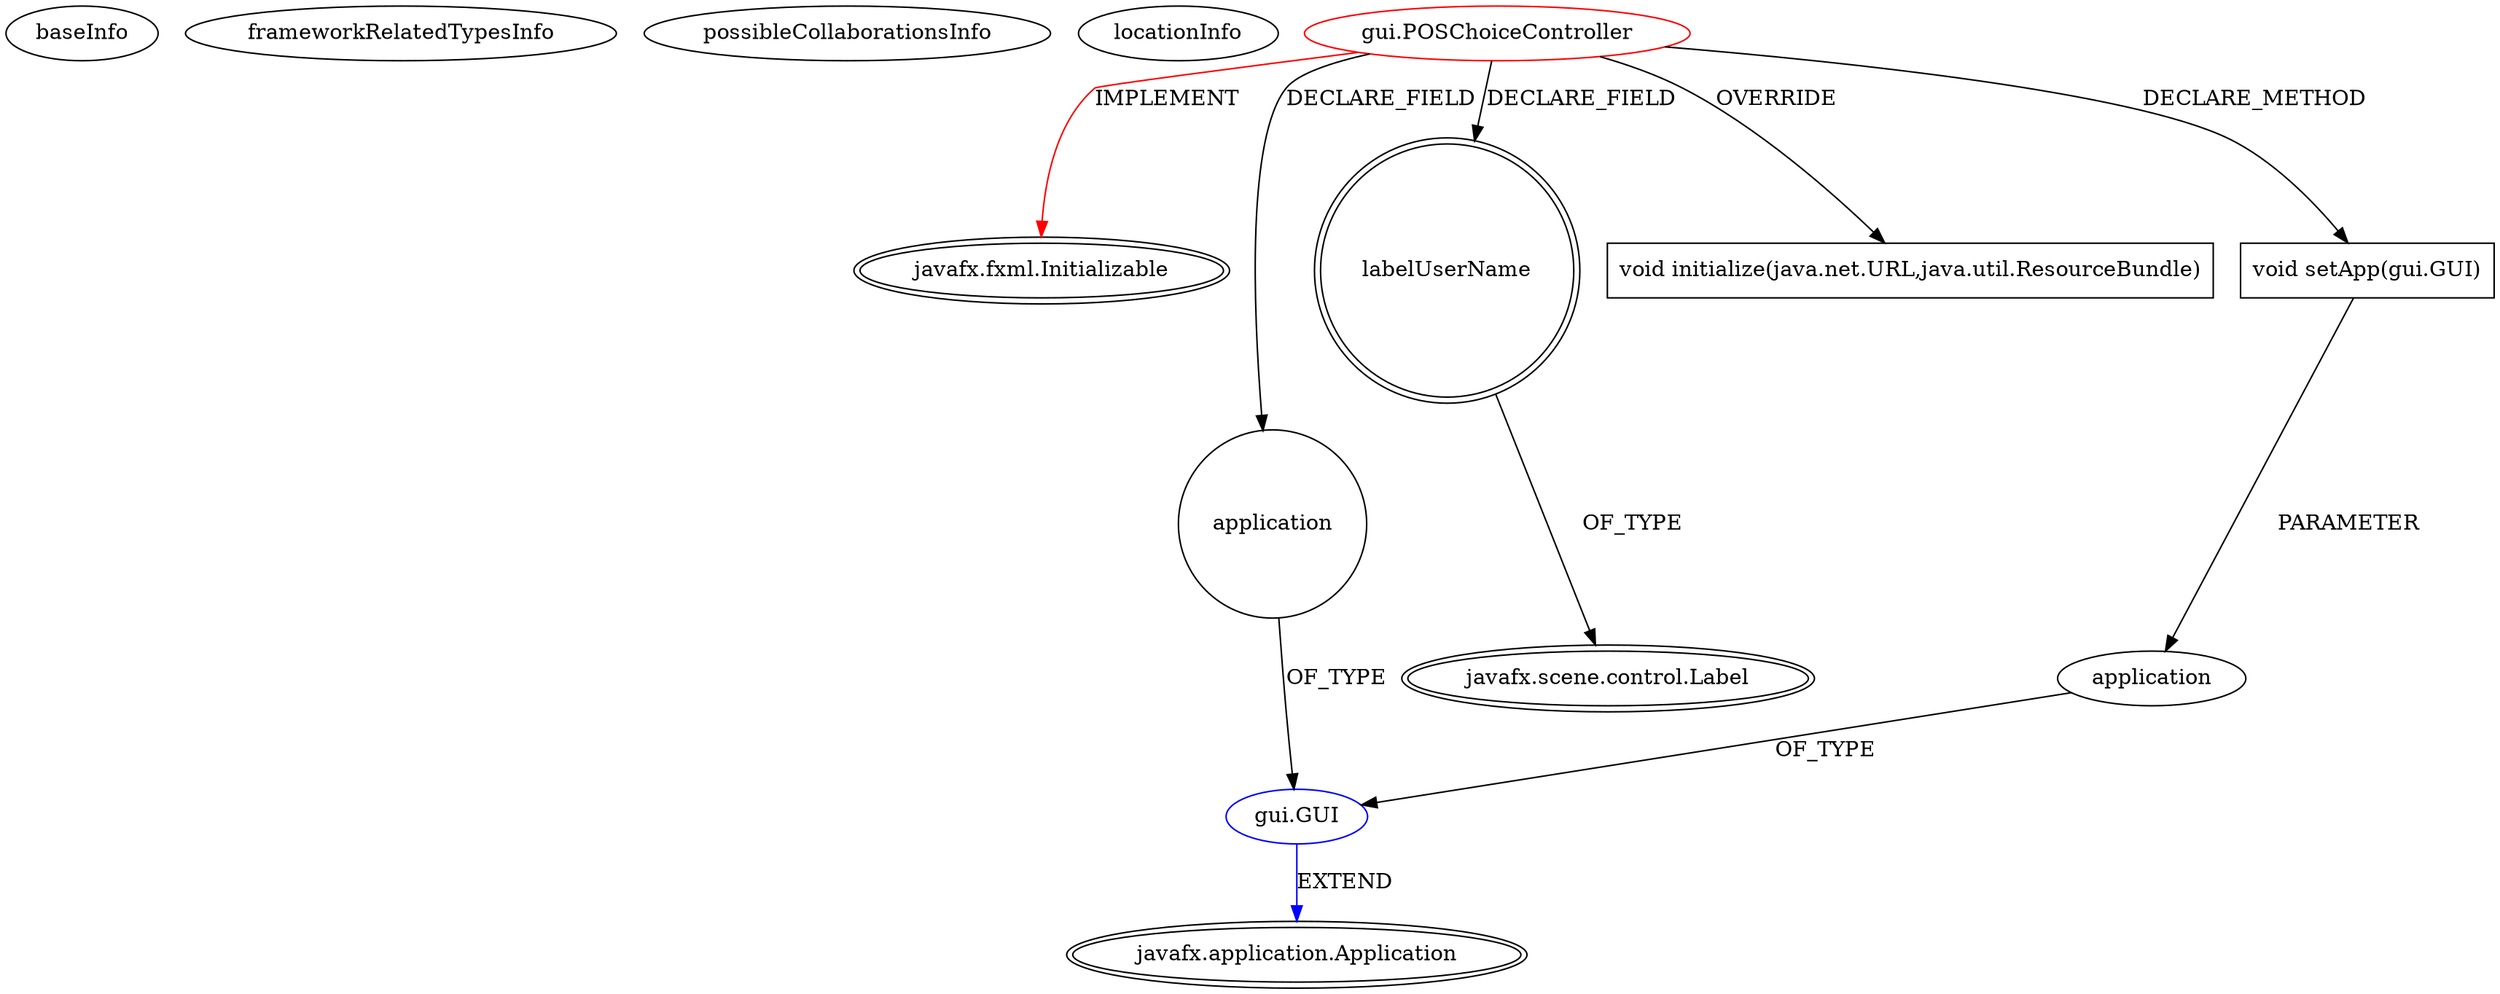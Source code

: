 digraph {
baseInfo[graphId=2214,category="extension_graph",isAnonymous=false,possibleRelation=true]
frameworkRelatedTypesInfo[0="javafx.fxml.Initializable"]
possibleCollaborationsInfo[0="2214~CLIENT_METHOD_DECLARATION-PARAMETER_DECLARATION-FIELD_DECLARATION-~javafx.fxml.Initializable ~javafx.application.Application ~false~false"]
locationInfo[projectName="bpaxson62-JavaFXPOS",filePath="/bpaxson62-JavaFXPOS/JavaFXPOS-master/src/gui/POSChoiceController.java",contextSignature="POSChoiceController",graphId="2214"]
0[label="gui.POSChoiceController",vertexType="ROOT_CLIENT_CLASS_DECLARATION",isFrameworkType=false,color=red]
1[label="javafx.fxml.Initializable",vertexType="FRAMEWORK_INTERFACE_TYPE",isFrameworkType=true,peripheries=2]
2[label="application",vertexType="FIELD_DECLARATION",isFrameworkType=false,shape=circle]
3[label="gui.GUI",vertexType="REFERENCE_CLIENT_CLASS_DECLARATION",isFrameworkType=false,color=blue]
4[label="javafx.application.Application",vertexType="FRAMEWORK_CLASS_TYPE",isFrameworkType=true,peripheries=2]
5[label="labelUserName",vertexType="FIELD_DECLARATION",isFrameworkType=true,peripheries=2,shape=circle]
6[label="javafx.scene.control.Label",vertexType="FRAMEWORK_CLASS_TYPE",isFrameworkType=true,peripheries=2]
7[label="void initialize(java.net.URL,java.util.ResourceBundle)",vertexType="OVERRIDING_METHOD_DECLARATION",isFrameworkType=false,shape=box]
9[label="void setApp(gui.GUI)",vertexType="CLIENT_METHOD_DECLARATION",isFrameworkType=false,shape=box]
10[label="application",vertexType="PARAMETER_DECLARATION",isFrameworkType=false]
0->1[label="IMPLEMENT",color=red]
0->2[label="DECLARE_FIELD"]
3->4[label="EXTEND",color=blue]
2->3[label="OF_TYPE"]
0->5[label="DECLARE_FIELD"]
5->6[label="OF_TYPE"]
0->7[label="OVERRIDE"]
0->9[label="DECLARE_METHOD"]
10->3[label="OF_TYPE"]
9->10[label="PARAMETER"]
}
